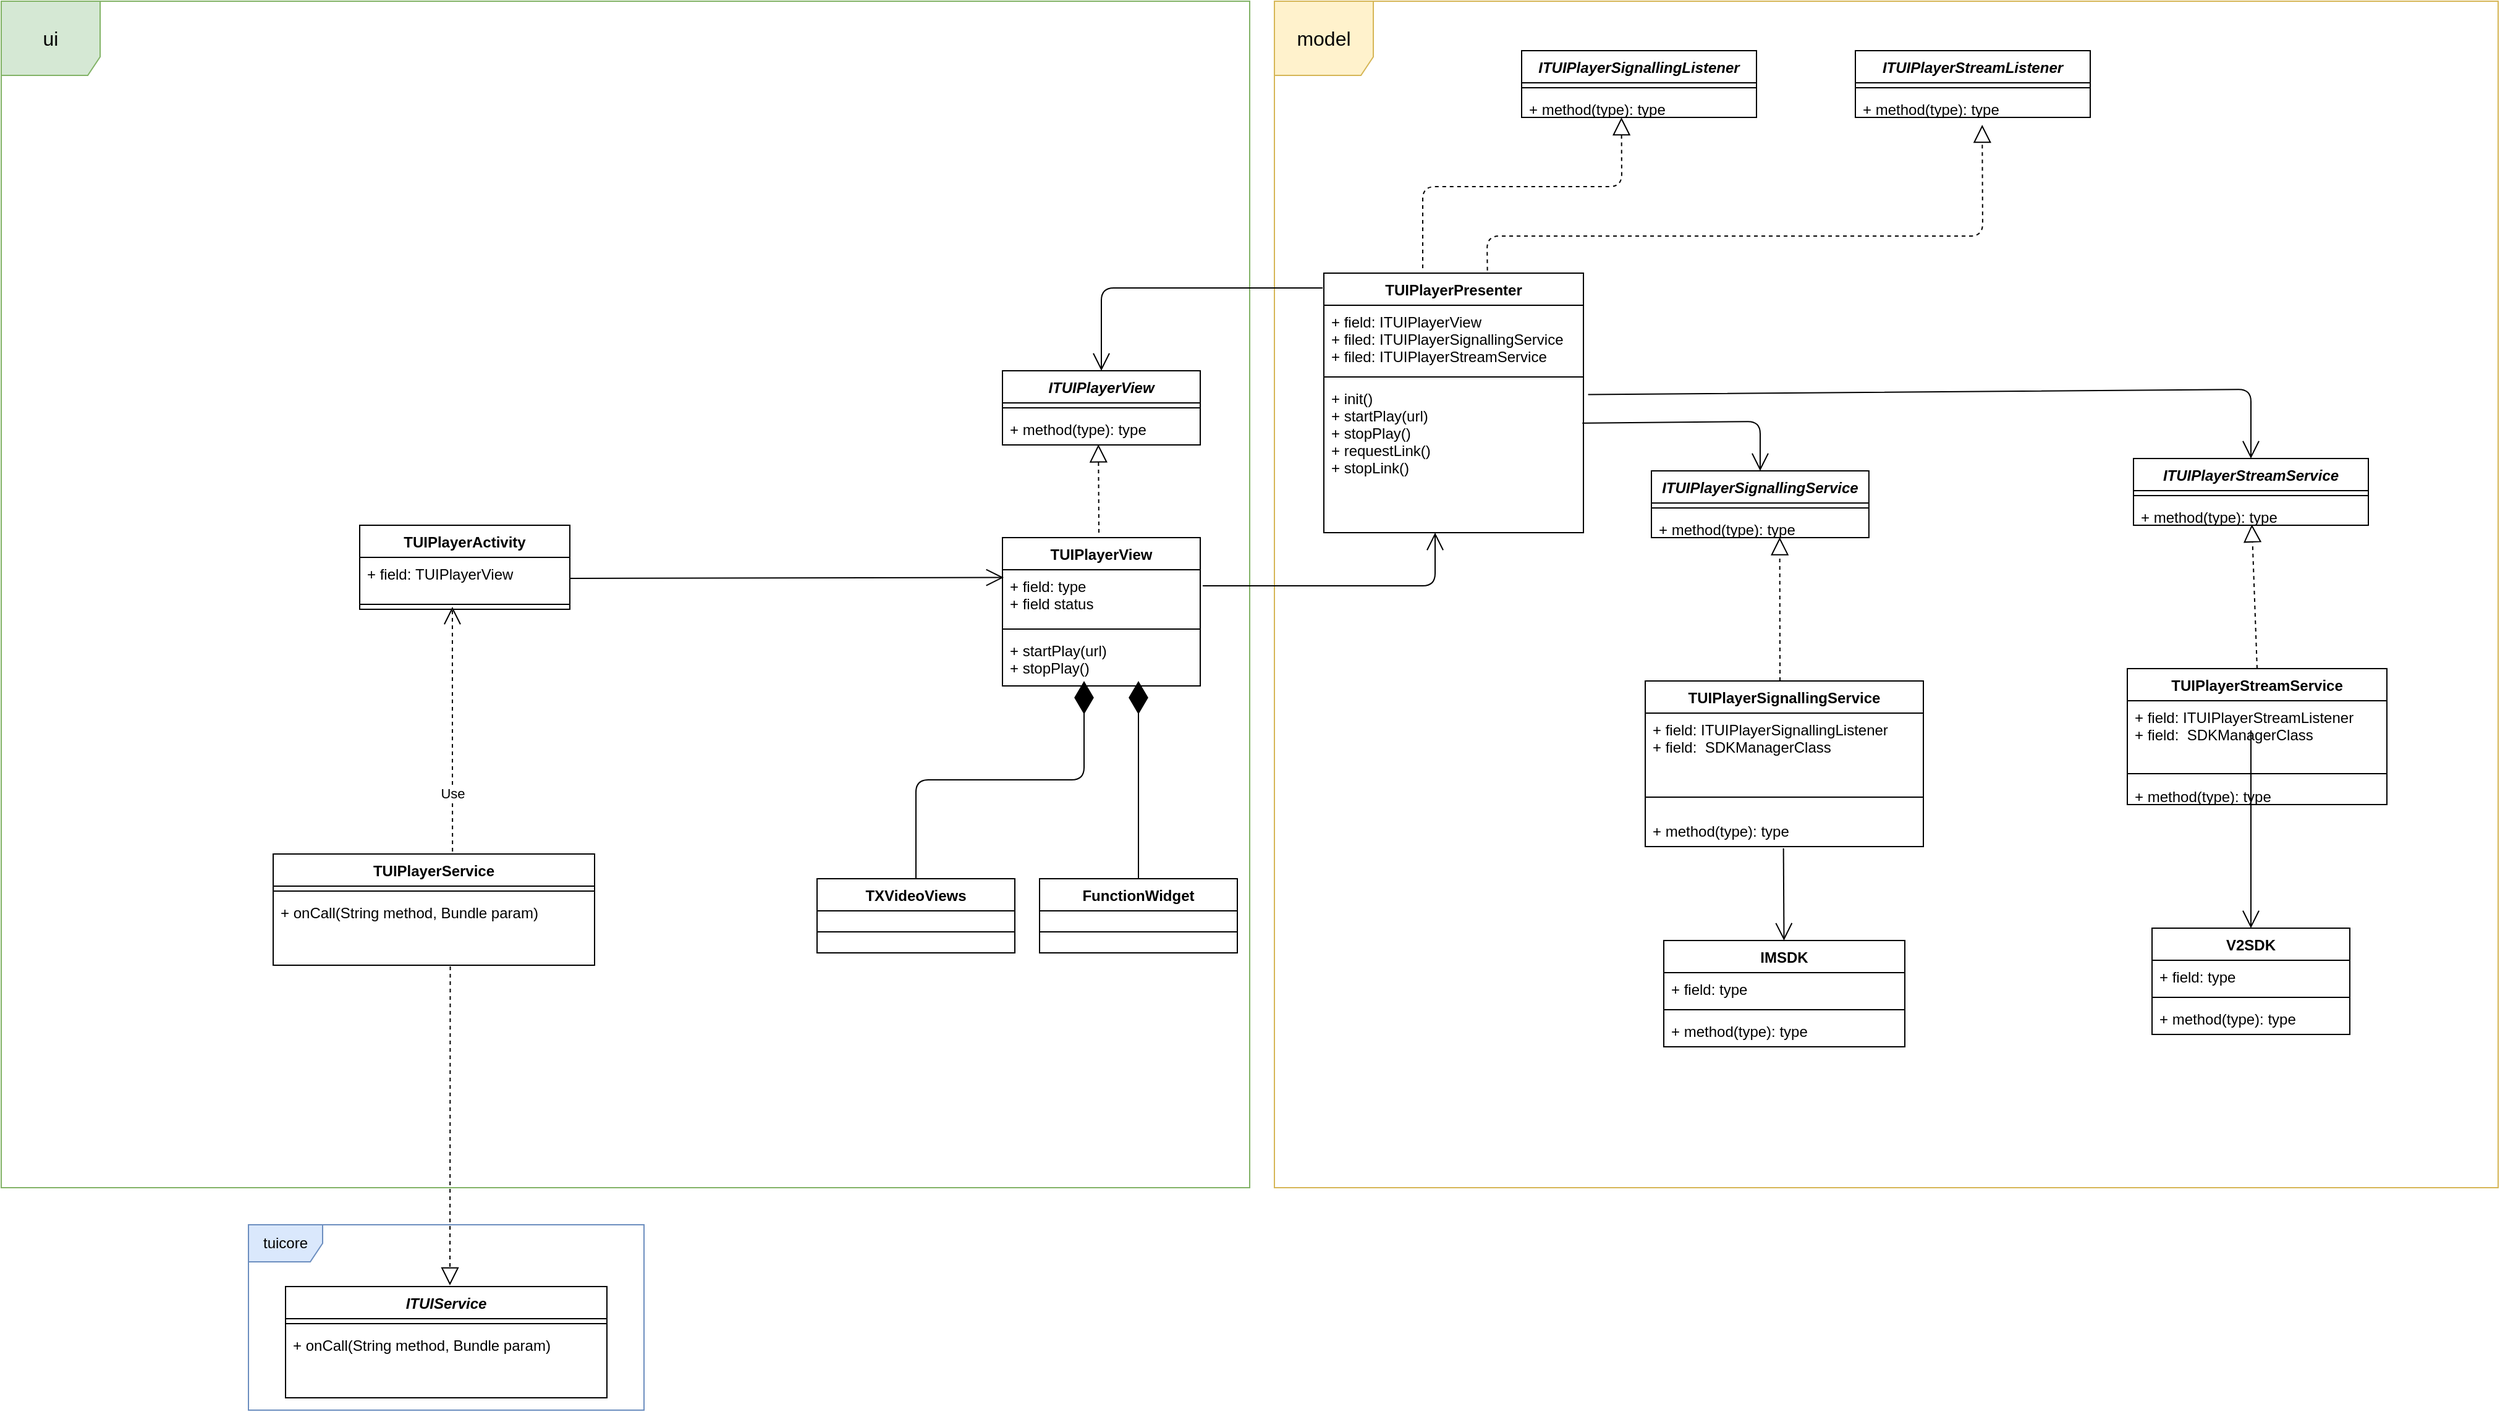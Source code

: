 <mxfile version="15.0.3" type="github">
  <diagram id="_3MNf_Sm-s--1B_T6NlN" name="第 1 页">
    <mxGraphModel dx="2560" dy="2108" grid="1" gridSize="10" guides="1" tooltips="1" connect="1" arrows="1" fold="1" page="1" pageScale="1" pageWidth="827" pageHeight="1169" math="0" shadow="0">
      <root>
        <mxCell id="0" />
        <mxCell id="1" parent="0" />
        <mxCell id="_aXG8rA2rc2TQCkW96PT-1" value="&lt;font style=&quot;font-size: 16px&quot;&gt;ui&lt;/font&gt;" style="shape=umlFrame;whiteSpace=wrap;html=1;strokeColor=#82b366;fillColor=#d5e8d4;width=80;height=60;" vertex="1" parent="1">
          <mxGeometry x="-600" y="-30" width="1010" height="960" as="geometry" />
        </mxCell>
        <mxCell id="_aXG8rA2rc2TQCkW96PT-2" value="&lt;font style=&quot;font-size: 16px&quot;&gt;model&lt;/font&gt;" style="shape=umlFrame;whiteSpace=wrap;html=1;fillColor=#FFF2CC;width=80;height=60;strokeColor=#D6B656;" vertex="1" parent="1">
          <mxGeometry x="430" y="-30" width="990" height="960" as="geometry" />
        </mxCell>
        <mxCell id="_aXG8rA2rc2TQCkW96PT-3" value="ITUIPlayerView" style="swimlane;fontStyle=3;align=center;verticalAlign=top;childLayout=stackLayout;horizontal=1;startSize=26;horizontalStack=0;resizeParent=1;resizeParentMax=0;resizeLast=0;collapsible=1;marginBottom=0;" vertex="1" parent="1">
          <mxGeometry x="210" y="269" width="160" height="60" as="geometry" />
        </mxCell>
        <mxCell id="_aXG8rA2rc2TQCkW96PT-4" value="" style="line;strokeWidth=1;fillColor=none;align=left;verticalAlign=middle;spacingTop=-1;spacingLeft=3;spacingRight=3;rotatable=0;labelPosition=right;points=[];portConstraint=eastwest;" vertex="1" parent="_aXG8rA2rc2TQCkW96PT-3">
          <mxGeometry y="26" width="160" height="8" as="geometry" />
        </mxCell>
        <mxCell id="_aXG8rA2rc2TQCkW96PT-5" value="+ method(type): type" style="text;strokeColor=none;fillColor=none;align=left;verticalAlign=top;spacingLeft=4;spacingRight=4;overflow=hidden;rotatable=0;points=[[0,0.5],[1,0.5]];portConstraint=eastwest;" vertex="1" parent="_aXG8rA2rc2TQCkW96PT-3">
          <mxGeometry y="34" width="160" height="26" as="geometry" />
        </mxCell>
        <mxCell id="_aXG8rA2rc2TQCkW96PT-6" value="TUIPlayerPresenter" style="swimlane;fontStyle=1;align=center;verticalAlign=top;childLayout=stackLayout;horizontal=1;startSize=26;horizontalStack=0;resizeParent=1;resizeParentMax=0;resizeLast=0;collapsible=1;marginBottom=0;" vertex="1" parent="1">
          <mxGeometry x="470" y="190" width="210" height="210" as="geometry" />
        </mxCell>
        <mxCell id="_aXG8rA2rc2TQCkW96PT-7" value="+ field: ITUIPlayerView&#xa;+ filed: ITUIPlayerSignallingService&#xa;+ filed: ITUIPlayerStreamService" style="text;strokeColor=none;fillColor=none;align=left;verticalAlign=top;spacingLeft=4;spacingRight=4;overflow=hidden;rotatable=0;points=[[0,0.5],[1,0.5]];portConstraint=eastwest;" vertex="1" parent="_aXG8rA2rc2TQCkW96PT-6">
          <mxGeometry y="26" width="210" height="54" as="geometry" />
        </mxCell>
        <mxCell id="_aXG8rA2rc2TQCkW96PT-8" value="" style="line;strokeWidth=1;fillColor=none;align=left;verticalAlign=middle;spacingTop=-1;spacingLeft=3;spacingRight=3;rotatable=0;labelPosition=right;points=[];portConstraint=eastwest;" vertex="1" parent="_aXG8rA2rc2TQCkW96PT-6">
          <mxGeometry y="80" width="210" height="8" as="geometry" />
        </mxCell>
        <mxCell id="_aXG8rA2rc2TQCkW96PT-9" value="+ init()&#xa;+ startPlay(url)&#xa;+ stopPlay()&#xa;+ requestLink()&#xa;+ stopLink()" style="text;strokeColor=none;fillColor=none;align=left;verticalAlign=top;spacingLeft=4;spacingRight=4;overflow=hidden;rotatable=0;points=[[0,0.5],[1,0.5]];portConstraint=eastwest;" vertex="1" parent="_aXG8rA2rc2TQCkW96PT-6">
          <mxGeometry y="88" width="210" height="122" as="geometry" />
        </mxCell>
        <mxCell id="_aXG8rA2rc2TQCkW96PT-14" value="" style="endArrow=block;dashed=1;endFill=0;endSize=12;html=1;entryX=0.485;entryY=0.987;entryDx=0;entryDy=0;entryPerimeter=0;" edge="1" parent="1" target="_aXG8rA2rc2TQCkW96PT-5">
          <mxGeometry width="160" relative="1" as="geometry">
            <mxPoint x="288" y="400" as="sourcePoint" />
            <mxPoint x="470" y="410" as="targetPoint" />
          </mxGeometry>
        </mxCell>
        <mxCell id="_aXG8rA2rc2TQCkW96PT-15" value="TUIPlayerSignallingService" style="swimlane;fontStyle=1;align=center;verticalAlign=top;childLayout=stackLayout;horizontal=1;startSize=26;horizontalStack=0;resizeParent=1;resizeParentMax=0;resizeLast=0;collapsible=1;marginBottom=0;" vertex="1" parent="1">
          <mxGeometry x="730" y="520" width="225" height="134" as="geometry" />
        </mxCell>
        <mxCell id="_aXG8rA2rc2TQCkW96PT-16" value="+ field: ITUIPlayerSignallingListener&#xa;+ field:  SDKManagerClass" style="text;strokeColor=none;fillColor=none;align=left;verticalAlign=top;spacingLeft=4;spacingRight=4;overflow=hidden;rotatable=0;points=[[0,0.5],[1,0.5]];portConstraint=eastwest;" vertex="1" parent="_aXG8rA2rc2TQCkW96PT-15">
          <mxGeometry y="26" width="225" height="54" as="geometry" />
        </mxCell>
        <mxCell id="_aXG8rA2rc2TQCkW96PT-17" value="" style="line;strokeWidth=1;fillColor=none;align=left;verticalAlign=middle;spacingTop=-1;spacingLeft=3;spacingRight=3;rotatable=0;labelPosition=right;points=[];portConstraint=eastwest;" vertex="1" parent="_aXG8rA2rc2TQCkW96PT-15">
          <mxGeometry y="80" width="225" height="28" as="geometry" />
        </mxCell>
        <mxCell id="_aXG8rA2rc2TQCkW96PT-18" value="+ method(type): type" style="text;strokeColor=none;fillColor=none;align=left;verticalAlign=top;spacingLeft=4;spacingRight=4;overflow=hidden;rotatable=0;points=[[0,0.5],[1,0.5]];portConstraint=eastwest;" vertex="1" parent="_aXG8rA2rc2TQCkW96PT-15">
          <mxGeometry y="108" width="225" height="26" as="geometry" />
        </mxCell>
        <mxCell id="_aXG8rA2rc2TQCkW96PT-19" value="" style="endArrow=block;dashed=1;endFill=0;endSize=12;html=1;entryX=0.59;entryY=0.986;entryDx=0;entryDy=0;entryPerimeter=0;" edge="1" parent="1" target="_aXG8rA2rc2TQCkW96PT-44">
          <mxGeometry width="160" relative="1" as="geometry">
            <mxPoint x="839" y="520" as="sourcePoint" />
            <mxPoint x="834" y="400" as="targetPoint" />
          </mxGeometry>
        </mxCell>
        <mxCell id="_aXG8rA2rc2TQCkW96PT-20" value="" style="endArrow=open;endFill=1;endSize=12;html=1;exitX=0.996;exitY=0.274;exitDx=0;exitDy=0;entryX=0.5;entryY=0;entryDx=0;entryDy=0;exitPerimeter=0;" edge="1" parent="1" source="_aXG8rA2rc2TQCkW96PT-9" target="_aXG8rA2rc2TQCkW96PT-42">
          <mxGeometry width="160" relative="1" as="geometry">
            <mxPoint x="430" y="350" as="sourcePoint" />
            <mxPoint x="730" y="300" as="targetPoint" />
            <Array as="points">
              <mxPoint x="823" y="310" />
            </Array>
          </mxGeometry>
        </mxCell>
        <mxCell id="_aXG8rA2rc2TQCkW96PT-21" value="" style="endArrow=open;endFill=1;endSize=12;html=1;" edge="1" parent="1">
          <mxGeometry width="160" relative="1" as="geometry">
            <mxPoint x="372" y="443" as="sourcePoint" />
            <mxPoint x="560" y="400" as="targetPoint" />
            <Array as="points">
              <mxPoint x="560" y="443" />
            </Array>
          </mxGeometry>
        </mxCell>
        <mxCell id="_aXG8rA2rc2TQCkW96PT-22" value="" style="endArrow=open;endFill=1;endSize=12;html=1;entryX=0.5;entryY=0;entryDx=0;entryDy=0;" edge="1" parent="1" target="_aXG8rA2rc2TQCkW96PT-3">
          <mxGeometry width="160" relative="1" as="geometry">
            <mxPoint x="469" y="202" as="sourcePoint" />
            <mxPoint x="380" y="400" as="targetPoint" />
            <Array as="points">
              <mxPoint x="290" y="202" />
            </Array>
          </mxGeometry>
        </mxCell>
        <mxCell id="_aXG8rA2rc2TQCkW96PT-23" value="ITUIPlayerStreamService" style="swimlane;fontStyle=3;align=center;verticalAlign=top;childLayout=stackLayout;horizontal=1;startSize=26;horizontalStack=0;resizeParent=1;resizeParentMax=0;resizeLast=0;collapsible=1;marginBottom=0;" vertex="1" parent="1">
          <mxGeometry x="1125" y="340" width="190" height="54" as="geometry" />
        </mxCell>
        <mxCell id="_aXG8rA2rc2TQCkW96PT-24" value="" style="line;strokeWidth=1;fillColor=none;align=left;verticalAlign=middle;spacingTop=-1;spacingLeft=3;spacingRight=3;rotatable=0;labelPosition=right;points=[];portConstraint=eastwest;" vertex="1" parent="_aXG8rA2rc2TQCkW96PT-23">
          <mxGeometry y="26" width="190" height="8" as="geometry" />
        </mxCell>
        <mxCell id="_aXG8rA2rc2TQCkW96PT-25" value="+ method(type): type" style="text;strokeColor=none;fillColor=none;align=left;verticalAlign=top;spacingLeft=4;spacingRight=4;overflow=hidden;rotatable=0;points=[[0,0.5],[1,0.5]];portConstraint=eastwest;" vertex="1" parent="_aXG8rA2rc2TQCkW96PT-23">
          <mxGeometry y="34" width="190" height="20" as="geometry" />
        </mxCell>
        <mxCell id="_aXG8rA2rc2TQCkW96PT-26" value="TUIPlayerStreamService" style="swimlane;fontStyle=1;align=center;verticalAlign=top;childLayout=stackLayout;horizontal=1;startSize=26;horizontalStack=0;resizeParent=1;resizeParentMax=0;resizeLast=0;collapsible=1;marginBottom=0;" vertex="1" parent="1">
          <mxGeometry x="1120" y="510" width="210" height="110" as="geometry" />
        </mxCell>
        <mxCell id="_aXG8rA2rc2TQCkW96PT-27" value="+ field: ITUIPlayerStreamListener&#xa;+ field:  SDKManagerClass" style="text;strokeColor=none;fillColor=none;align=left;verticalAlign=top;spacingLeft=4;spacingRight=4;overflow=hidden;rotatable=0;points=[[0,0.5],[1,0.5]];portConstraint=eastwest;" vertex="1" parent="_aXG8rA2rc2TQCkW96PT-26">
          <mxGeometry y="26" width="210" height="54" as="geometry" />
        </mxCell>
        <mxCell id="_aXG8rA2rc2TQCkW96PT-28" value="" style="line;strokeWidth=1;fillColor=none;align=left;verticalAlign=middle;spacingTop=-1;spacingLeft=3;spacingRight=3;rotatable=0;labelPosition=right;points=[];portConstraint=eastwest;" vertex="1" parent="_aXG8rA2rc2TQCkW96PT-26">
          <mxGeometry y="80" width="210" height="10" as="geometry" />
        </mxCell>
        <mxCell id="_aXG8rA2rc2TQCkW96PT-29" value="+ method(type): type" style="text;strokeColor=none;fillColor=none;align=left;verticalAlign=top;spacingLeft=4;spacingRight=4;overflow=hidden;rotatable=0;points=[[0,0.5],[1,0.5]];portConstraint=eastwest;" vertex="1" parent="_aXG8rA2rc2TQCkW96PT-26">
          <mxGeometry y="90" width="210" height="20" as="geometry" />
        </mxCell>
        <mxCell id="_aXG8rA2rc2TQCkW96PT-30" value="" style="endArrow=block;dashed=1;endFill=0;endSize=12;html=1;exitX=0.5;exitY=0;exitDx=0;exitDy=0;entryX=0.504;entryY=0.967;entryDx=0;entryDy=0;entryPerimeter=0;" edge="1" parent="1" source="_aXG8rA2rc2TQCkW96PT-26" target="_aXG8rA2rc2TQCkW96PT-25">
          <mxGeometry width="160" relative="1" as="geometry">
            <mxPoint x="1219.11" y="460.004" as="sourcePoint" />
            <mxPoint x="1216" y="372" as="targetPoint" />
          </mxGeometry>
        </mxCell>
        <mxCell id="_aXG8rA2rc2TQCkW96PT-31" value="" style="endArrow=open;endFill=1;endSize=12;html=1;exitX=1.018;exitY=0.084;exitDx=0;exitDy=0;entryX=0.5;entryY=0;entryDx=0;entryDy=0;exitPerimeter=0;" edge="1" parent="1" source="_aXG8rA2rc2TQCkW96PT-9" target="_aXG8rA2rc2TQCkW96PT-23">
          <mxGeometry width="160" relative="1" as="geometry">
            <mxPoint x="639.68" y="211.388" as="sourcePoint" />
            <mxPoint x="740" y="310" as="targetPoint" />
            <Array as="points">
              <mxPoint x="1220" y="284" />
            </Array>
          </mxGeometry>
        </mxCell>
        <mxCell id="_aXG8rA2rc2TQCkW96PT-32" value="IMSDK" style="swimlane;fontStyle=1;align=center;verticalAlign=top;childLayout=stackLayout;horizontal=1;startSize=26;horizontalStack=0;resizeParent=1;resizeParentMax=0;resizeLast=0;collapsible=1;marginBottom=0;" vertex="1" parent="1">
          <mxGeometry x="745" y="730" width="195" height="86" as="geometry" />
        </mxCell>
        <mxCell id="_aXG8rA2rc2TQCkW96PT-33" value="+ field: type" style="text;strokeColor=none;fillColor=none;align=left;verticalAlign=top;spacingLeft=4;spacingRight=4;overflow=hidden;rotatable=0;points=[[0,0.5],[1,0.5]];portConstraint=eastwest;" vertex="1" parent="_aXG8rA2rc2TQCkW96PT-32">
          <mxGeometry y="26" width="195" height="26" as="geometry" />
        </mxCell>
        <mxCell id="_aXG8rA2rc2TQCkW96PT-34" value="" style="line;strokeWidth=1;fillColor=none;align=left;verticalAlign=middle;spacingTop=-1;spacingLeft=3;spacingRight=3;rotatable=0;labelPosition=right;points=[];portConstraint=eastwest;" vertex="1" parent="_aXG8rA2rc2TQCkW96PT-32">
          <mxGeometry y="52" width="195" height="8" as="geometry" />
        </mxCell>
        <mxCell id="_aXG8rA2rc2TQCkW96PT-35" value="+ method(type): type" style="text;strokeColor=none;fillColor=none;align=left;verticalAlign=top;spacingLeft=4;spacingRight=4;overflow=hidden;rotatable=0;points=[[0,0.5],[1,0.5]];portConstraint=eastwest;" vertex="1" parent="_aXG8rA2rc2TQCkW96PT-32">
          <mxGeometry y="60" width="195" height="26" as="geometry" />
        </mxCell>
        <mxCell id="_aXG8rA2rc2TQCkW96PT-36" value="V2SDK" style="swimlane;fontStyle=1;align=center;verticalAlign=top;childLayout=stackLayout;horizontal=1;startSize=26;horizontalStack=0;resizeParent=1;resizeParentMax=0;resizeLast=0;collapsible=1;marginBottom=0;" vertex="1" parent="1">
          <mxGeometry x="1140" y="720" width="160" height="86" as="geometry" />
        </mxCell>
        <mxCell id="_aXG8rA2rc2TQCkW96PT-37" value="+ field: type" style="text;strokeColor=none;fillColor=none;align=left;verticalAlign=top;spacingLeft=4;spacingRight=4;overflow=hidden;rotatable=0;points=[[0,0.5],[1,0.5]];portConstraint=eastwest;" vertex="1" parent="_aXG8rA2rc2TQCkW96PT-36">
          <mxGeometry y="26" width="160" height="26" as="geometry" />
        </mxCell>
        <mxCell id="_aXG8rA2rc2TQCkW96PT-38" value="" style="line;strokeWidth=1;fillColor=none;align=left;verticalAlign=middle;spacingTop=-1;spacingLeft=3;spacingRight=3;rotatable=0;labelPosition=right;points=[];portConstraint=eastwest;" vertex="1" parent="_aXG8rA2rc2TQCkW96PT-36">
          <mxGeometry y="52" width="160" height="8" as="geometry" />
        </mxCell>
        <mxCell id="_aXG8rA2rc2TQCkW96PT-39" value="+ method(type): type" style="text;strokeColor=none;fillColor=none;align=left;verticalAlign=top;spacingLeft=4;spacingRight=4;overflow=hidden;rotatable=0;points=[[0,0.5],[1,0.5]];portConstraint=eastwest;" vertex="1" parent="_aXG8rA2rc2TQCkW96PT-36">
          <mxGeometry y="60" width="160" height="26" as="geometry" />
        </mxCell>
        <mxCell id="_aXG8rA2rc2TQCkW96PT-40" value="" style="endArrow=open;endFill=1;endSize=12;html=1;exitX=0.497;exitY=1.051;exitDx=0;exitDy=0;exitPerimeter=0;" edge="1" parent="1" source="_aXG8rA2rc2TQCkW96PT-18" target="_aXG8rA2rc2TQCkW96PT-32">
          <mxGeometry width="160" relative="1" as="geometry">
            <mxPoint x="760" y="520" as="sourcePoint" />
            <mxPoint x="920" y="520" as="targetPoint" />
          </mxGeometry>
        </mxCell>
        <mxCell id="_aXG8rA2rc2TQCkW96PT-41" value="" style="endArrow=open;endFill=1;endSize=12;html=1;entryX=0.5;entryY=0;entryDx=0;entryDy=0;" edge="1" parent="1" target="_aXG8rA2rc2TQCkW96PT-36">
          <mxGeometry width="160" relative="1" as="geometry">
            <mxPoint x="1220" y="560" as="sourcePoint" />
            <mxPoint x="1003.533" y="600" as="targetPoint" />
          </mxGeometry>
        </mxCell>
        <mxCell id="_aXG8rA2rc2TQCkW96PT-42" value="ITUIPlayerSignallingService" style="swimlane;fontStyle=3;align=center;verticalAlign=top;childLayout=stackLayout;horizontal=1;startSize=26;horizontalStack=0;resizeParent=1;resizeParentMax=0;resizeLast=0;collapsible=1;marginBottom=0;" vertex="1" parent="1">
          <mxGeometry x="735" y="350" width="175.93" height="54" as="geometry" />
        </mxCell>
        <mxCell id="_aXG8rA2rc2TQCkW96PT-43" value="" style="line;strokeWidth=1;fillColor=none;align=left;verticalAlign=middle;spacingTop=-1;spacingLeft=3;spacingRight=3;rotatable=0;labelPosition=right;points=[];portConstraint=eastwest;" vertex="1" parent="_aXG8rA2rc2TQCkW96PT-42">
          <mxGeometry y="26" width="175.93" height="8" as="geometry" />
        </mxCell>
        <mxCell id="_aXG8rA2rc2TQCkW96PT-44" value="+ method(type): type" style="text;strokeColor=none;fillColor=none;align=left;verticalAlign=top;spacingLeft=4;spacingRight=4;overflow=hidden;rotatable=0;points=[[0,0.5],[1,0.5]];portConstraint=eastwest;" vertex="1" parent="_aXG8rA2rc2TQCkW96PT-42">
          <mxGeometry y="34" width="175.93" height="20" as="geometry" />
        </mxCell>
        <mxCell id="_aXG8rA2rc2TQCkW96PT-45" value="ITUIPlayerSignallingListener" style="swimlane;fontStyle=3;align=center;verticalAlign=top;childLayout=stackLayout;horizontal=1;startSize=26;horizontalStack=0;resizeParent=1;resizeParentMax=0;resizeLast=0;collapsible=1;marginBottom=0;" vertex="1" parent="1">
          <mxGeometry x="630" y="10" width="190" height="54" as="geometry" />
        </mxCell>
        <mxCell id="_aXG8rA2rc2TQCkW96PT-46" value="" style="line;strokeWidth=1;fillColor=none;align=left;verticalAlign=middle;spacingTop=-1;spacingLeft=3;spacingRight=3;rotatable=0;labelPosition=right;points=[];portConstraint=eastwest;" vertex="1" parent="_aXG8rA2rc2TQCkW96PT-45">
          <mxGeometry y="26" width="190" height="8" as="geometry" />
        </mxCell>
        <mxCell id="_aXG8rA2rc2TQCkW96PT-47" value="+ method(type): type" style="text;strokeColor=none;fillColor=none;align=left;verticalAlign=top;spacingLeft=4;spacingRight=4;overflow=hidden;rotatable=0;points=[[0,0.5],[1,0.5]];portConstraint=eastwest;" vertex="1" parent="_aXG8rA2rc2TQCkW96PT-45">
          <mxGeometry y="34" width="190" height="20" as="geometry" />
        </mxCell>
        <mxCell id="_aXG8rA2rc2TQCkW96PT-48" value="ITUIPlayerStreamListener" style="swimlane;fontStyle=3;align=center;verticalAlign=top;childLayout=stackLayout;horizontal=1;startSize=26;horizontalStack=0;resizeParent=1;resizeParentMax=0;resizeLast=0;collapsible=1;marginBottom=0;" vertex="1" parent="1">
          <mxGeometry x="900" y="10" width="190" height="54" as="geometry" />
        </mxCell>
        <mxCell id="_aXG8rA2rc2TQCkW96PT-49" value="" style="line;strokeWidth=1;fillColor=none;align=left;verticalAlign=middle;spacingTop=-1;spacingLeft=3;spacingRight=3;rotatable=0;labelPosition=right;points=[];portConstraint=eastwest;" vertex="1" parent="_aXG8rA2rc2TQCkW96PT-48">
          <mxGeometry y="26" width="190" height="8" as="geometry" />
        </mxCell>
        <mxCell id="_aXG8rA2rc2TQCkW96PT-50" value="+ method(type): type" style="text;strokeColor=none;fillColor=none;align=left;verticalAlign=top;spacingLeft=4;spacingRight=4;overflow=hidden;rotatable=0;points=[[0,0.5],[1,0.5]];portConstraint=eastwest;" vertex="1" parent="_aXG8rA2rc2TQCkW96PT-48">
          <mxGeometry y="34" width="190" height="20" as="geometry" />
        </mxCell>
        <mxCell id="_aXG8rA2rc2TQCkW96PT-51" value="" style="endArrow=block;dashed=1;endFill=0;endSize=12;html=1;entryX=0.425;entryY=1;entryDx=0;entryDy=0;entryPerimeter=0;" edge="1" parent="1" target="_aXG8rA2rc2TQCkW96PT-47">
          <mxGeometry width="160" relative="1" as="geometry">
            <mxPoint x="550" y="186" as="sourcePoint" />
            <mxPoint x="500" y="70" as="targetPoint" />
            <Array as="points">
              <mxPoint x="550" y="120" />
              <mxPoint x="711" y="120" />
            </Array>
          </mxGeometry>
        </mxCell>
        <mxCell id="_aXG8rA2rc2TQCkW96PT-52" value="" style="endArrow=block;dashed=1;endFill=0;endSize=12;html=1;exitX=0.63;exitY=-0.01;exitDx=0;exitDy=0;entryX=0.54;entryY=1.3;entryDx=0;entryDy=0;entryPerimeter=0;exitPerimeter=0;" edge="1" parent="1" source="_aXG8rA2rc2TQCkW96PT-6" target="_aXG8rA2rc2TQCkW96PT-50">
          <mxGeometry width="160" relative="1" as="geometry">
            <mxPoint x="560" y="200" as="sourcePoint" />
            <mxPoint x="510.75" y="70" as="targetPoint" />
            <Array as="points">
              <mxPoint x="602" y="160" />
              <mxPoint x="1003" y="160" />
            </Array>
          </mxGeometry>
        </mxCell>
        <mxCell id="_aXG8rA2rc2TQCkW96PT-57" value="" style="endArrow=open;endFill=1;endSize=12;html=1;exitX=1;exitY=0.5;exitDx=0;exitDy=0;entryX=0.006;entryY=0.143;entryDx=0;entryDy=0;entryPerimeter=0;" edge="1" parent="1" target="_aXG8rA2rc2TQCkW96PT-107" source="_aXG8rA2rc2TQCkW96PT-74">
          <mxGeometry width="160" relative="1" as="geometry">
            <mxPoint x="220" y="420" as="sourcePoint" />
            <mxPoint x="210" y="422" as="targetPoint" />
          </mxGeometry>
        </mxCell>
        <mxCell id="_aXG8rA2rc2TQCkW96PT-62" value="TXVideoViews" style="swimlane;fontStyle=1;align=center;verticalAlign=top;childLayout=stackLayout;horizontal=1;startSize=26;horizontalStack=0;resizeParent=1;resizeParentMax=0;resizeLast=0;collapsible=1;marginBottom=0;" vertex="1" parent="1">
          <mxGeometry x="60" y="680" width="160" height="60" as="geometry" />
        </mxCell>
        <mxCell id="_aXG8rA2rc2TQCkW96PT-63" value="" style="line;strokeWidth=1;fillColor=none;align=left;verticalAlign=middle;spacingTop=-1;spacingLeft=3;spacingRight=3;rotatable=0;labelPosition=right;points=[];portConstraint=eastwest;" vertex="1" parent="_aXG8rA2rc2TQCkW96PT-62">
          <mxGeometry y="26" width="160" height="34" as="geometry" />
        </mxCell>
        <mxCell id="_aXG8rA2rc2TQCkW96PT-64" value="" style="endArrow=diamondThin;endFill=1;endSize=24;html=1;exitX=0.5;exitY=0;exitDx=0;exitDy=0;" edge="1" parent="1" source="_aXG8rA2rc2TQCkW96PT-62">
          <mxGeometry width="160" relative="1" as="geometry">
            <mxPoint x="-311" y="340" as="sourcePoint" />
            <mxPoint x="276" y="520" as="targetPoint" />
            <Array as="points">
              <mxPoint x="140" y="600" />
              <mxPoint x="276" y="600" />
            </Array>
          </mxGeometry>
        </mxCell>
        <mxCell id="_aXG8rA2rc2TQCkW96PT-71" value="FunctionWidget" style="swimlane;fontStyle=1;align=center;verticalAlign=top;childLayout=stackLayout;horizontal=1;startSize=26;horizontalStack=0;resizeParent=1;resizeParentMax=0;resizeLast=0;collapsible=1;marginBottom=0;" vertex="1" parent="1">
          <mxGeometry x="240" y="680" width="160" height="60" as="geometry" />
        </mxCell>
        <mxCell id="_aXG8rA2rc2TQCkW96PT-72" value="" style="line;strokeWidth=1;fillColor=none;align=left;verticalAlign=middle;spacingTop=-1;spacingLeft=3;spacingRight=3;rotatable=0;labelPosition=right;points=[];portConstraint=eastwest;" vertex="1" parent="_aXG8rA2rc2TQCkW96PT-71">
          <mxGeometry y="26" width="160" height="34" as="geometry" />
        </mxCell>
        <mxCell id="_aXG8rA2rc2TQCkW96PT-73" value="TUIPlayerActivity" style="swimlane;fontStyle=1;align=center;verticalAlign=top;childLayout=stackLayout;horizontal=1;startSize=26;horizontalStack=0;resizeParent=1;resizeParentMax=0;resizeLast=0;collapsible=1;marginBottom=0;" vertex="1" parent="1">
          <mxGeometry x="-310" y="394" width="170" height="68" as="geometry" />
        </mxCell>
        <mxCell id="_aXG8rA2rc2TQCkW96PT-74" value="+ field: TUIPlayerView" style="text;strokeColor=none;fillColor=none;align=left;verticalAlign=top;spacingLeft=4;spacingRight=4;overflow=hidden;rotatable=0;points=[[0,0.5],[1,0.5]];portConstraint=eastwest;" vertex="1" parent="_aXG8rA2rc2TQCkW96PT-73">
          <mxGeometry y="26" width="170" height="34" as="geometry" />
        </mxCell>
        <mxCell id="_aXG8rA2rc2TQCkW96PT-75" value="" style="line;strokeWidth=1;fillColor=none;align=left;verticalAlign=middle;spacingTop=-1;spacingLeft=3;spacingRight=3;rotatable=0;labelPosition=right;points=[];portConstraint=eastwest;" vertex="1" parent="_aXG8rA2rc2TQCkW96PT-73">
          <mxGeometry y="60" width="170" height="8" as="geometry" />
        </mxCell>
        <mxCell id="_aXG8rA2rc2TQCkW96PT-77" value="" style="endArrow=diamondThin;endFill=1;endSize=24;html=1;exitX=0.5;exitY=0;exitDx=0;exitDy=0;" edge="1" parent="1" source="_aXG8rA2rc2TQCkW96PT-71">
          <mxGeometry width="160" relative="1" as="geometry">
            <mxPoint x="-310" y="644" as="sourcePoint" />
            <mxPoint x="320" y="520" as="targetPoint" />
            <Array as="points" />
          </mxGeometry>
        </mxCell>
        <mxCell id="_aXG8rA2rc2TQCkW96PT-97" value="tuicore" style="shape=umlFrame;whiteSpace=wrap;html=1;fillColor=#dae8fc;strokeColor=#6c8ebf;" vertex="1" parent="1">
          <mxGeometry x="-400" y="960" width="320" height="150" as="geometry" />
        </mxCell>
        <mxCell id="_aXG8rA2rc2TQCkW96PT-98" value="TUIPlayerService" style="swimlane;fontStyle=1;align=center;verticalAlign=top;childLayout=stackLayout;horizontal=1;startSize=26;horizontalStack=0;resizeParent=1;resizeParentMax=0;resizeLast=0;collapsible=1;marginBottom=0;" vertex="1" parent="1">
          <mxGeometry x="-380" y="659.98" width="260" height="90" as="geometry" />
        </mxCell>
        <mxCell id="_aXG8rA2rc2TQCkW96PT-99" value="" style="line;strokeWidth=1;fillColor=none;align=left;verticalAlign=middle;spacingTop=-1;spacingLeft=3;spacingRight=3;rotatable=0;labelPosition=right;points=[];portConstraint=eastwest;" vertex="1" parent="_aXG8rA2rc2TQCkW96PT-98">
          <mxGeometry y="26" width="260" height="8" as="geometry" />
        </mxCell>
        <mxCell id="_aXG8rA2rc2TQCkW96PT-100" value="+ onCall(String method, Bundle param)" style="text;strokeColor=none;fillColor=none;align=left;verticalAlign=top;spacingLeft=4;spacingRight=4;overflow=hidden;rotatable=0;points=[[0,0.5],[1,0.5]];portConstraint=eastwest;" vertex="1" parent="_aXG8rA2rc2TQCkW96PT-98">
          <mxGeometry y="34" width="260" height="56" as="geometry" />
        </mxCell>
        <mxCell id="_aXG8rA2rc2TQCkW96PT-101" value="Use" style="endArrow=open;endSize=12;dashed=1;html=1;entryX=0.441;entryY=0.75;entryDx=0;entryDy=0;entryPerimeter=0;exitX=0.558;exitY=-0.022;exitDx=0;exitDy=0;exitPerimeter=0;" edge="1" parent="1" source="_aXG8rA2rc2TQCkW96PT-98" target="_aXG8rA2rc2TQCkW96PT-75">
          <mxGeometry x="-0.527" width="160" relative="1" as="geometry">
            <mxPoint x="-210" y="819.98" as="sourcePoint" />
            <mxPoint x="-235" y="493.998" as="targetPoint" />
            <Array as="points">
              <mxPoint x="-235" y="579.98" />
            </Array>
            <mxPoint as="offset" />
          </mxGeometry>
        </mxCell>
        <mxCell id="_aXG8rA2rc2TQCkW96PT-102" value="" style="endArrow=block;dashed=1;endFill=0;endSize=12;html=1;exitX=0.551;exitY=1.019;exitDx=0;exitDy=0;exitPerimeter=0;" edge="1" parent="1" source="_aXG8rA2rc2TQCkW96PT-100">
          <mxGeometry width="160" relative="1" as="geometry">
            <mxPoint x="-250" y="753.98" as="sourcePoint" />
            <mxPoint x="-237" y="1009" as="targetPoint" />
          </mxGeometry>
        </mxCell>
        <mxCell id="_aXG8rA2rc2TQCkW96PT-103" value="ITUIService" style="swimlane;fontStyle=3;align=center;verticalAlign=top;childLayout=stackLayout;horizontal=1;startSize=26;horizontalStack=0;resizeParent=1;resizeParentMax=0;resizeLast=0;collapsible=1;marginBottom=0;" vertex="1" parent="1">
          <mxGeometry x="-370" y="1010" width="260" height="90" as="geometry" />
        </mxCell>
        <mxCell id="_aXG8rA2rc2TQCkW96PT-104" value="" style="line;strokeWidth=1;fillColor=none;align=left;verticalAlign=middle;spacingTop=-1;spacingLeft=3;spacingRight=3;rotatable=0;labelPosition=right;points=[];portConstraint=eastwest;" vertex="1" parent="_aXG8rA2rc2TQCkW96PT-103">
          <mxGeometry y="26" width="260" height="8" as="geometry" />
        </mxCell>
        <mxCell id="_aXG8rA2rc2TQCkW96PT-105" value="+ onCall(String method, Bundle param)" style="text;strokeColor=none;fillColor=none;align=left;verticalAlign=top;spacingLeft=4;spacingRight=4;overflow=hidden;rotatable=0;points=[[0,0.5],[1,0.5]];portConstraint=eastwest;" vertex="1" parent="_aXG8rA2rc2TQCkW96PT-103">
          <mxGeometry y="34" width="260" height="56" as="geometry" />
        </mxCell>
        <mxCell id="_aXG8rA2rc2TQCkW96PT-106" value="TUIPlayerView" style="swimlane;fontStyle=1;align=center;verticalAlign=top;childLayout=stackLayout;horizontal=1;startSize=26;horizontalStack=0;resizeParent=1;resizeParentMax=0;resizeLast=0;collapsible=1;marginBottom=0;" vertex="1" parent="1">
          <mxGeometry x="210" y="404" width="160" height="120" as="geometry" />
        </mxCell>
        <mxCell id="_aXG8rA2rc2TQCkW96PT-107" value="+ field: type&#xa;+ field status" style="text;strokeColor=none;fillColor=none;align=left;verticalAlign=top;spacingLeft=4;spacingRight=4;overflow=hidden;rotatable=0;points=[[0,0.5],[1,0.5]];portConstraint=eastwest;" vertex="1" parent="_aXG8rA2rc2TQCkW96PT-106">
          <mxGeometry y="26" width="160" height="44" as="geometry" />
        </mxCell>
        <mxCell id="_aXG8rA2rc2TQCkW96PT-108" value="" style="line;strokeWidth=1;fillColor=none;align=left;verticalAlign=middle;spacingTop=-1;spacingLeft=3;spacingRight=3;rotatable=0;labelPosition=right;points=[];portConstraint=eastwest;" vertex="1" parent="_aXG8rA2rc2TQCkW96PT-106">
          <mxGeometry y="70" width="160" height="8" as="geometry" />
        </mxCell>
        <mxCell id="_aXG8rA2rc2TQCkW96PT-109" value="+ startPlay(url)&#xa;+ stopPlay()" style="text;strokeColor=none;fillColor=none;align=left;verticalAlign=top;spacingLeft=4;spacingRight=4;overflow=hidden;rotatable=0;points=[[0,0.5],[1,0.5]];portConstraint=eastwest;" vertex="1" parent="_aXG8rA2rc2TQCkW96PT-106">
          <mxGeometry y="78" width="160" height="42" as="geometry" />
        </mxCell>
      </root>
    </mxGraphModel>
  </diagram>
</mxfile>
